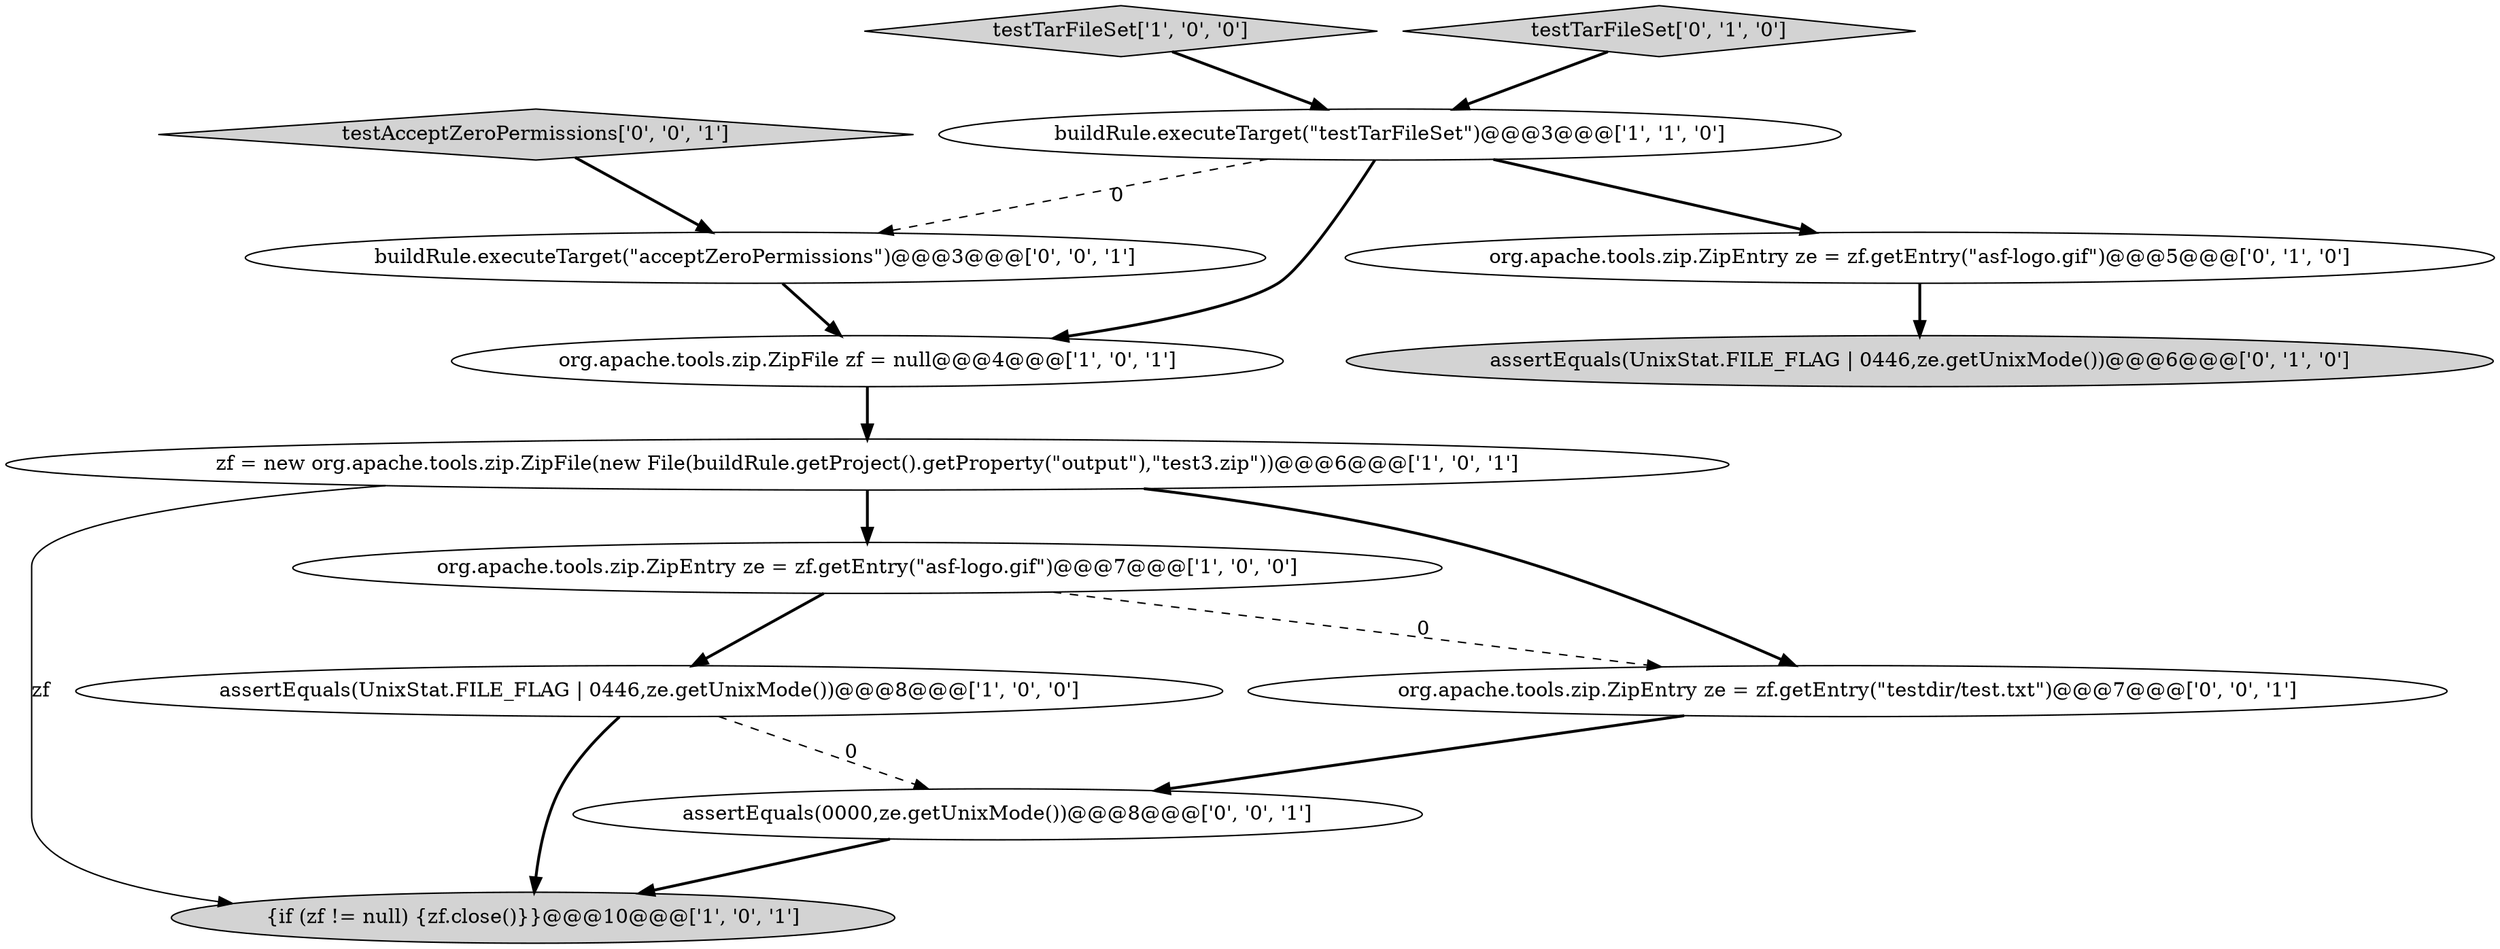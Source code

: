 digraph {
3 [style = filled, label = "{if (zf != null) {zf.close()}}@@@10@@@['1', '0', '1']", fillcolor = lightgray, shape = ellipse image = "AAA0AAABBB1BBB"];
4 [style = filled, label = "org.apache.tools.zip.ZipEntry ze = zf.getEntry(\"asf-logo.gif\")@@@7@@@['1', '0', '0']", fillcolor = white, shape = ellipse image = "AAA0AAABBB1BBB"];
5 [style = filled, label = "zf = new org.apache.tools.zip.ZipFile(new File(buildRule.getProject().getProperty(\"output\"),\"test3.zip\"))@@@6@@@['1', '0', '1']", fillcolor = white, shape = ellipse image = "AAA0AAABBB1BBB"];
2 [style = filled, label = "buildRule.executeTarget(\"testTarFileSet\")@@@3@@@['1', '1', '0']", fillcolor = white, shape = ellipse image = "AAA0AAABBB1BBB"];
9 [style = filled, label = "assertEquals(UnixStat.FILE_FLAG | 0446,ze.getUnixMode())@@@6@@@['0', '1', '0']", fillcolor = lightgray, shape = ellipse image = "AAA0AAABBB2BBB"];
10 [style = filled, label = "assertEquals(0000,ze.getUnixMode())@@@8@@@['0', '0', '1']", fillcolor = white, shape = ellipse image = "AAA0AAABBB3BBB"];
6 [style = filled, label = "testTarFileSet['1', '0', '0']", fillcolor = lightgray, shape = diamond image = "AAA0AAABBB1BBB"];
12 [style = filled, label = "buildRule.executeTarget(\"acceptZeroPermissions\")@@@3@@@['0', '0', '1']", fillcolor = white, shape = ellipse image = "AAA0AAABBB3BBB"];
11 [style = filled, label = "testAcceptZeroPermissions['0', '0', '1']", fillcolor = lightgray, shape = diamond image = "AAA0AAABBB3BBB"];
7 [style = filled, label = "testTarFileSet['0', '1', '0']", fillcolor = lightgray, shape = diamond image = "AAA0AAABBB2BBB"];
1 [style = filled, label = "assertEquals(UnixStat.FILE_FLAG | 0446,ze.getUnixMode())@@@8@@@['1', '0', '0']", fillcolor = white, shape = ellipse image = "AAA0AAABBB1BBB"];
0 [style = filled, label = "org.apache.tools.zip.ZipFile zf = null@@@4@@@['1', '0', '1']", fillcolor = white, shape = ellipse image = "AAA0AAABBB1BBB"];
13 [style = filled, label = "org.apache.tools.zip.ZipEntry ze = zf.getEntry(\"testdir/test.txt\")@@@7@@@['0', '0', '1']", fillcolor = white, shape = ellipse image = "AAA0AAABBB3BBB"];
8 [style = filled, label = "org.apache.tools.zip.ZipEntry ze = zf.getEntry(\"asf-logo.gif\")@@@5@@@['0', '1', '0']", fillcolor = white, shape = ellipse image = "AAA0AAABBB2BBB"];
1->3 [style = bold, label=""];
13->10 [style = bold, label=""];
2->12 [style = dashed, label="0"];
10->3 [style = bold, label=""];
4->1 [style = bold, label=""];
2->0 [style = bold, label=""];
11->12 [style = bold, label=""];
1->10 [style = dashed, label="0"];
4->13 [style = dashed, label="0"];
12->0 [style = bold, label=""];
7->2 [style = bold, label=""];
5->13 [style = bold, label=""];
5->3 [style = solid, label="zf"];
5->4 [style = bold, label=""];
2->8 [style = bold, label=""];
0->5 [style = bold, label=""];
8->9 [style = bold, label=""];
6->2 [style = bold, label=""];
}
